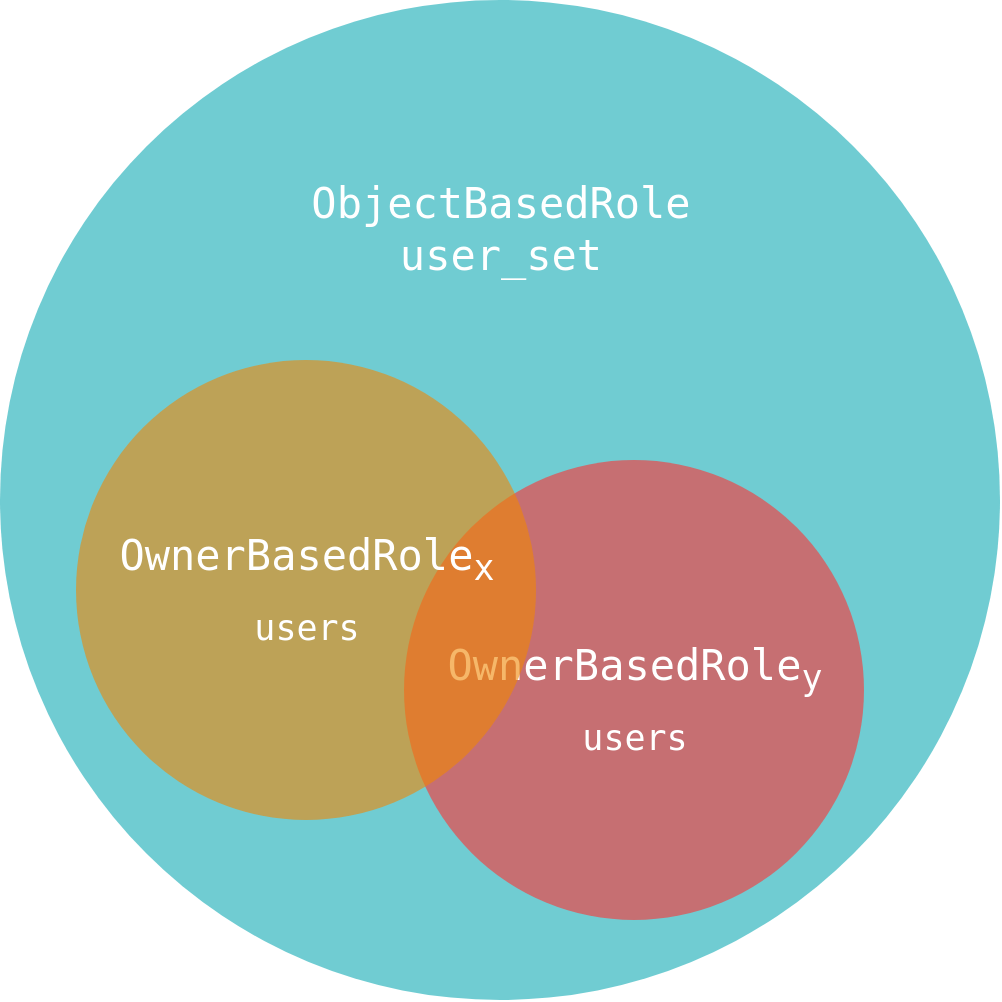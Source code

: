 <mxfile version="14.5.3" type="device"><diagram id="3228e29e-7158-1315-38df-8450db1d8a1d" name="Page-1"><mxGraphModel dx="1422" dy="709" grid="1" gridSize="10" guides="1" tooltips="1" connect="1" arrows="1" fold="1" page="1" pageScale="1" pageWidth="1169" pageHeight="827" background="#ffffff" math="0" shadow="0"><root><mxCell id="0"/><mxCell id="1" parent="0"/><mxCell id="21532" value="" style="ellipse;fillColor=#12AAB5;opacity=60;strokeColor=none;html=1;fontColor=#FFFFFF;" parent="1" vertex="1"><mxGeometry x="335" y="100" width="500" height="500" as="geometry"/></mxCell><mxCell id="21534" value="&lt;pre style=&quot;font-family: &amp;#34;jetbrains mono&amp;#34; , monospace ; font-size: 21px&quot;&gt;&lt;font style=&quot;font-size: 21px&quot; color=&quot;#FFFFFF&quot;&gt;&lt;span style=&quot;background-color: transparent&quot;&gt;ObjectBasedRole&lt;br&gt;user_set&lt;br&gt;&lt;/span&gt;&lt;/font&gt;&lt;/pre&gt;" style="text;fontSize=24;align=center;verticalAlign=middle;html=1;fontColor=#FFFFFF;" parent="1" vertex="1"><mxGeometry x="490" y="180" width="190" height="70" as="geometry"/></mxCell><mxCell id="Pq1LdXBaoyCg1d84qUsF-21534" value="" style="group" vertex="1" connectable="0" parent="1"><mxGeometry x="537" y="330" width="230" height="230" as="geometry"/></mxCell><mxCell id="OPhY3fq2-2NqvkfMtqhb-21542" value="" style="ellipse;opacity=60;strokeColor=none;html=1;fontColor=#FFFFFF;fillColor=#FF3333;" parent="Pq1LdXBaoyCg1d84qUsF-21534" vertex="1"><mxGeometry width="230" height="230" as="geometry"/></mxCell><mxCell id="OPhY3fq2-2NqvkfMtqhb-21543" value="&lt;pre style=&quot;font-family: &amp;#34;jetbrains mono&amp;#34; , monospace ; font-size: 21px&quot;&gt;&lt;font style=&quot;font-size: 21px&quot; color=&quot;#FFFFFF&quot;&gt;&lt;span style=&quot;background-color: transparent&quot;&gt;OwnerBasedRole&lt;sub&gt;y&lt;br&gt;users&lt;br&gt;&lt;/sub&gt;&lt;/span&gt;&lt;/font&gt;&lt;/pre&gt;" style="text;fontSize=24;align=center;verticalAlign=middle;html=1;fontColor=#FFFFFF;" parent="Pq1LdXBaoyCg1d84qUsF-21534" vertex="1"><mxGeometry x="20" y="85" width="190" height="70" as="geometry"/></mxCell><mxCell id="21531" value="" style="ellipse;fillColor=#F08705;opacity=60;strokeColor=none;html=1;fontColor=#FFFFFF;" parent="1" vertex="1"><mxGeometry x="373" y="280" width="230" height="230" as="geometry"/></mxCell><mxCell id="OPhY3fq2-2NqvkfMtqhb-21541" value="&lt;pre style=&quot;font-family: &amp;#34;jetbrains mono&amp;#34; , monospace ; font-size: 21px&quot;&gt;&lt;font style=&quot;font-size: 21px&quot; color=&quot;#FFFFFF&quot;&gt;&lt;span style=&quot;background-color: transparent&quot;&gt;OwnerBasedRole&lt;sub&gt;x&lt;br&gt;users&lt;br&gt;&lt;/sub&gt;&lt;/span&gt;&lt;/font&gt;&lt;/pre&gt;" style="text;fontSize=24;align=center;verticalAlign=middle;html=1;fontColor=#FFFFFF;" parent="1" vertex="1"><mxGeometry x="393" y="360" width="190" height="70" as="geometry"/></mxCell></root></mxGraphModel></diagram></mxfile>